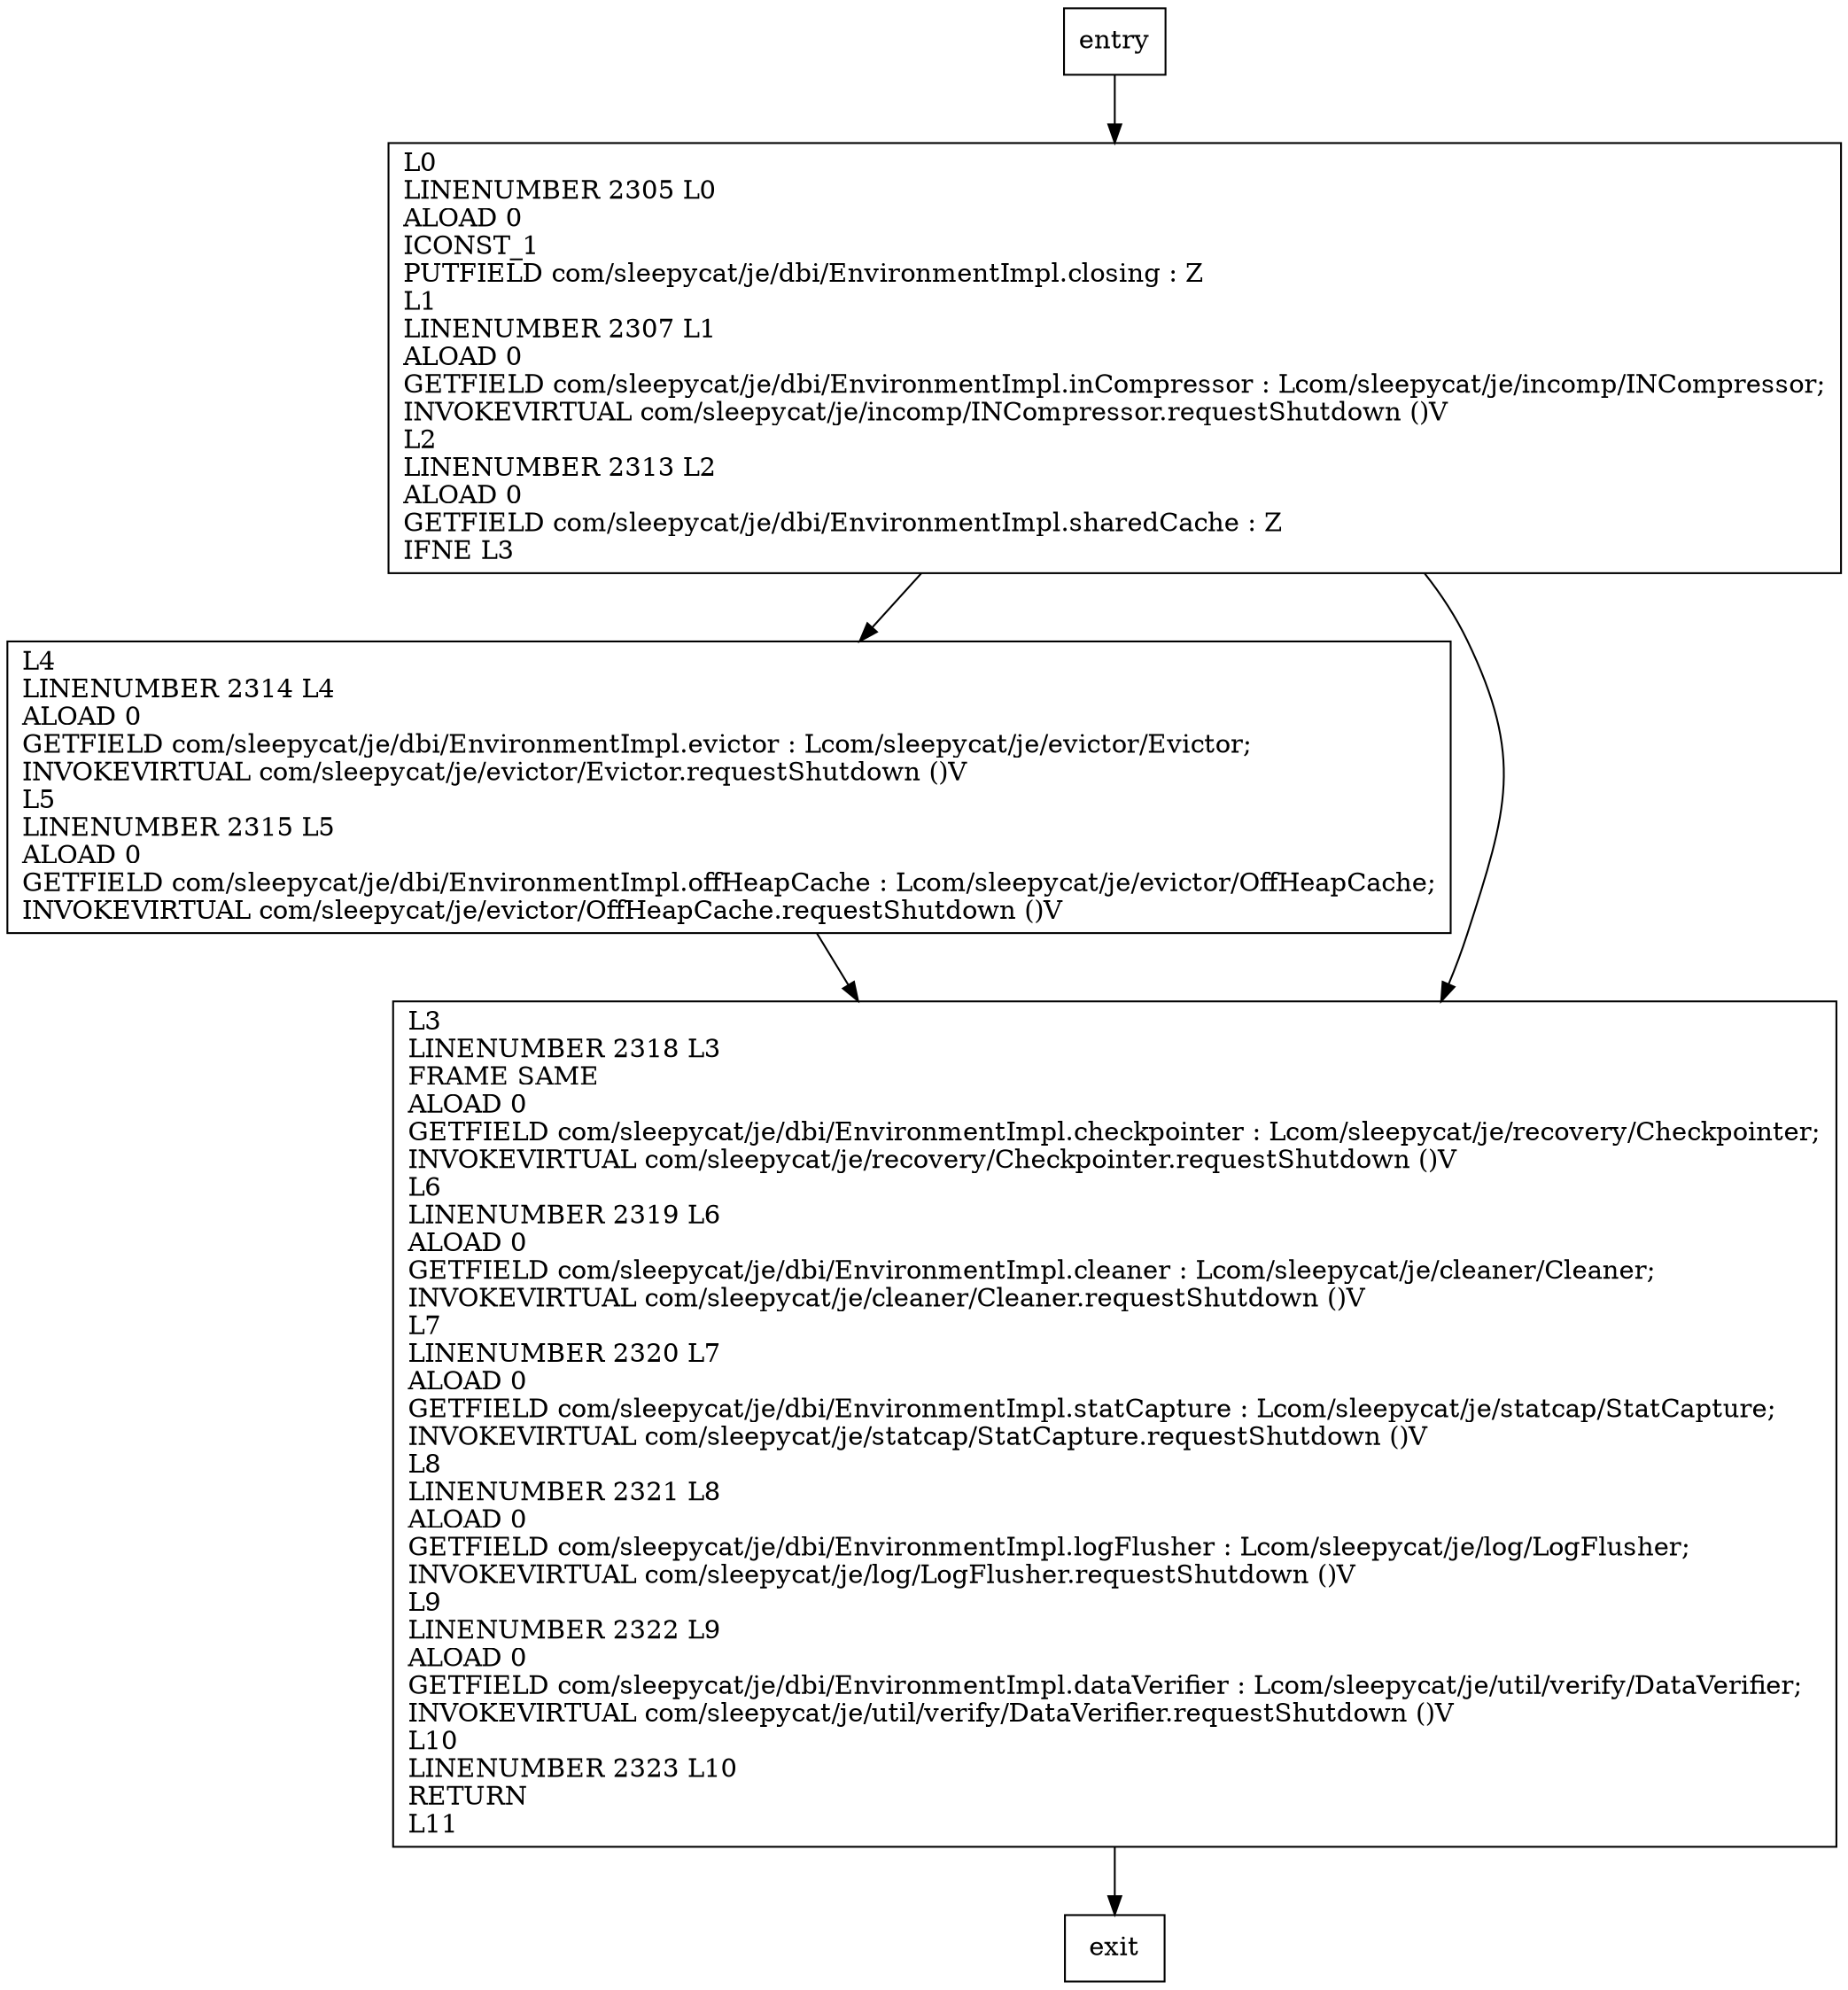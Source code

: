 digraph requestShutdownDaemons {
node [shape=record];
1858728612 [label="L4\lLINENUMBER 2314 L4\lALOAD 0\lGETFIELD com/sleepycat/je/dbi/EnvironmentImpl.evictor : Lcom/sleepycat/je/evictor/Evictor;\lINVOKEVIRTUAL com/sleepycat/je/evictor/Evictor.requestShutdown ()V\lL5\lLINENUMBER 2315 L5\lALOAD 0\lGETFIELD com/sleepycat/je/dbi/EnvironmentImpl.offHeapCache : Lcom/sleepycat/je/evictor/OffHeapCache;\lINVOKEVIRTUAL com/sleepycat/je/evictor/OffHeapCache.requestShutdown ()V\l"];
1679387290 [label="L3\lLINENUMBER 2318 L3\lFRAME SAME\lALOAD 0\lGETFIELD com/sleepycat/je/dbi/EnvironmentImpl.checkpointer : Lcom/sleepycat/je/recovery/Checkpointer;\lINVOKEVIRTUAL com/sleepycat/je/recovery/Checkpointer.requestShutdown ()V\lL6\lLINENUMBER 2319 L6\lALOAD 0\lGETFIELD com/sleepycat/je/dbi/EnvironmentImpl.cleaner : Lcom/sleepycat/je/cleaner/Cleaner;\lINVOKEVIRTUAL com/sleepycat/je/cleaner/Cleaner.requestShutdown ()V\lL7\lLINENUMBER 2320 L7\lALOAD 0\lGETFIELD com/sleepycat/je/dbi/EnvironmentImpl.statCapture : Lcom/sleepycat/je/statcap/StatCapture;\lINVOKEVIRTUAL com/sleepycat/je/statcap/StatCapture.requestShutdown ()V\lL8\lLINENUMBER 2321 L8\lALOAD 0\lGETFIELD com/sleepycat/je/dbi/EnvironmentImpl.logFlusher : Lcom/sleepycat/je/log/LogFlusher;\lINVOKEVIRTUAL com/sleepycat/je/log/LogFlusher.requestShutdown ()V\lL9\lLINENUMBER 2322 L9\lALOAD 0\lGETFIELD com/sleepycat/je/dbi/EnvironmentImpl.dataVerifier : Lcom/sleepycat/je/util/verify/DataVerifier;\lINVOKEVIRTUAL com/sleepycat/je/util/verify/DataVerifier.requestShutdown ()V\lL10\lLINENUMBER 2323 L10\lRETURN\lL11\l"];
1282517976 [label="L0\lLINENUMBER 2305 L0\lALOAD 0\lICONST_1\lPUTFIELD com/sleepycat/je/dbi/EnvironmentImpl.closing : Z\lL1\lLINENUMBER 2307 L1\lALOAD 0\lGETFIELD com/sleepycat/je/dbi/EnvironmentImpl.inCompressor : Lcom/sleepycat/je/incomp/INCompressor;\lINVOKEVIRTUAL com/sleepycat/je/incomp/INCompressor.requestShutdown ()V\lL2\lLINENUMBER 2313 L2\lALOAD 0\lGETFIELD com/sleepycat/je/dbi/EnvironmentImpl.sharedCache : Z\lIFNE L3\l"];
entry;
exit;
entry -> 1282517976
1858728612 -> 1679387290
1679387290 -> exit
1282517976 -> 1858728612
1282517976 -> 1679387290
}
